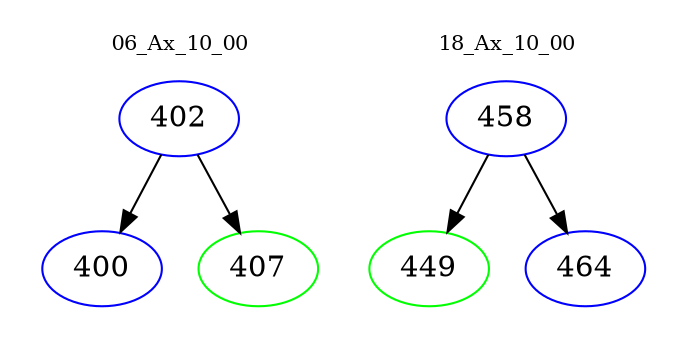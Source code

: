 digraph{
subgraph cluster_0 {
color = white
label = "06_Ax_10_00";
fontsize=10;
T0_402 [label="402", color="blue"]
T0_402 -> T0_400 [color="black"]
T0_400 [label="400", color="blue"]
T0_402 -> T0_407 [color="black"]
T0_407 [label="407", color="green"]
}
subgraph cluster_1 {
color = white
label = "18_Ax_10_00";
fontsize=10;
T1_458 [label="458", color="blue"]
T1_458 -> T1_449 [color="black"]
T1_449 [label="449", color="green"]
T1_458 -> T1_464 [color="black"]
T1_464 [label="464", color="blue"]
}
}
